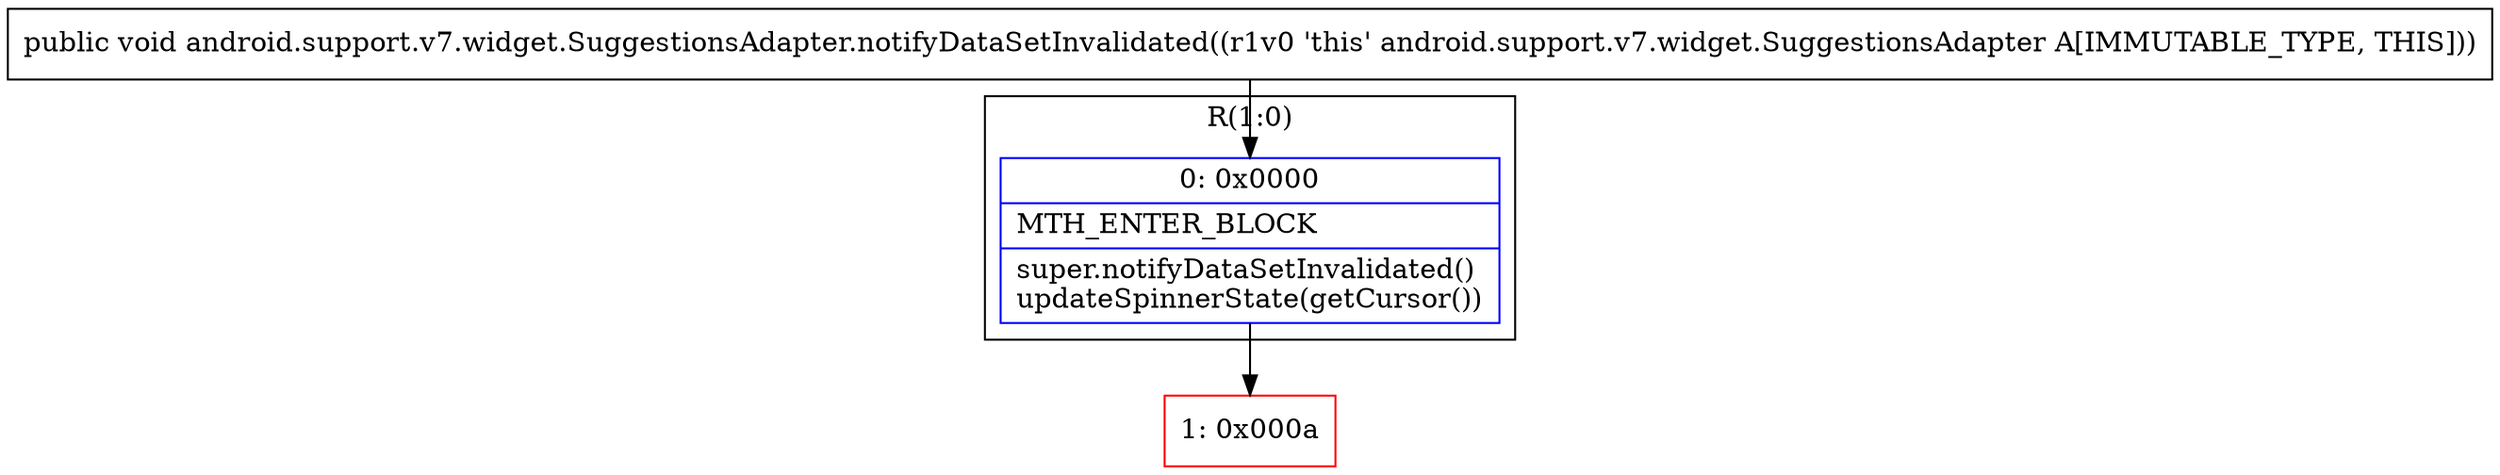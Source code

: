 digraph "CFG forandroid.support.v7.widget.SuggestionsAdapter.notifyDataSetInvalidated()V" {
subgraph cluster_Region_511018759 {
label = "R(1:0)";
node [shape=record,color=blue];
Node_0 [shape=record,label="{0\:\ 0x0000|MTH_ENTER_BLOCK\l|super.notifyDataSetInvalidated()\lupdateSpinnerState(getCursor())\l}"];
}
Node_1 [shape=record,color=red,label="{1\:\ 0x000a}"];
MethodNode[shape=record,label="{public void android.support.v7.widget.SuggestionsAdapter.notifyDataSetInvalidated((r1v0 'this' android.support.v7.widget.SuggestionsAdapter A[IMMUTABLE_TYPE, THIS])) }"];
MethodNode -> Node_0;
Node_0 -> Node_1;
}

